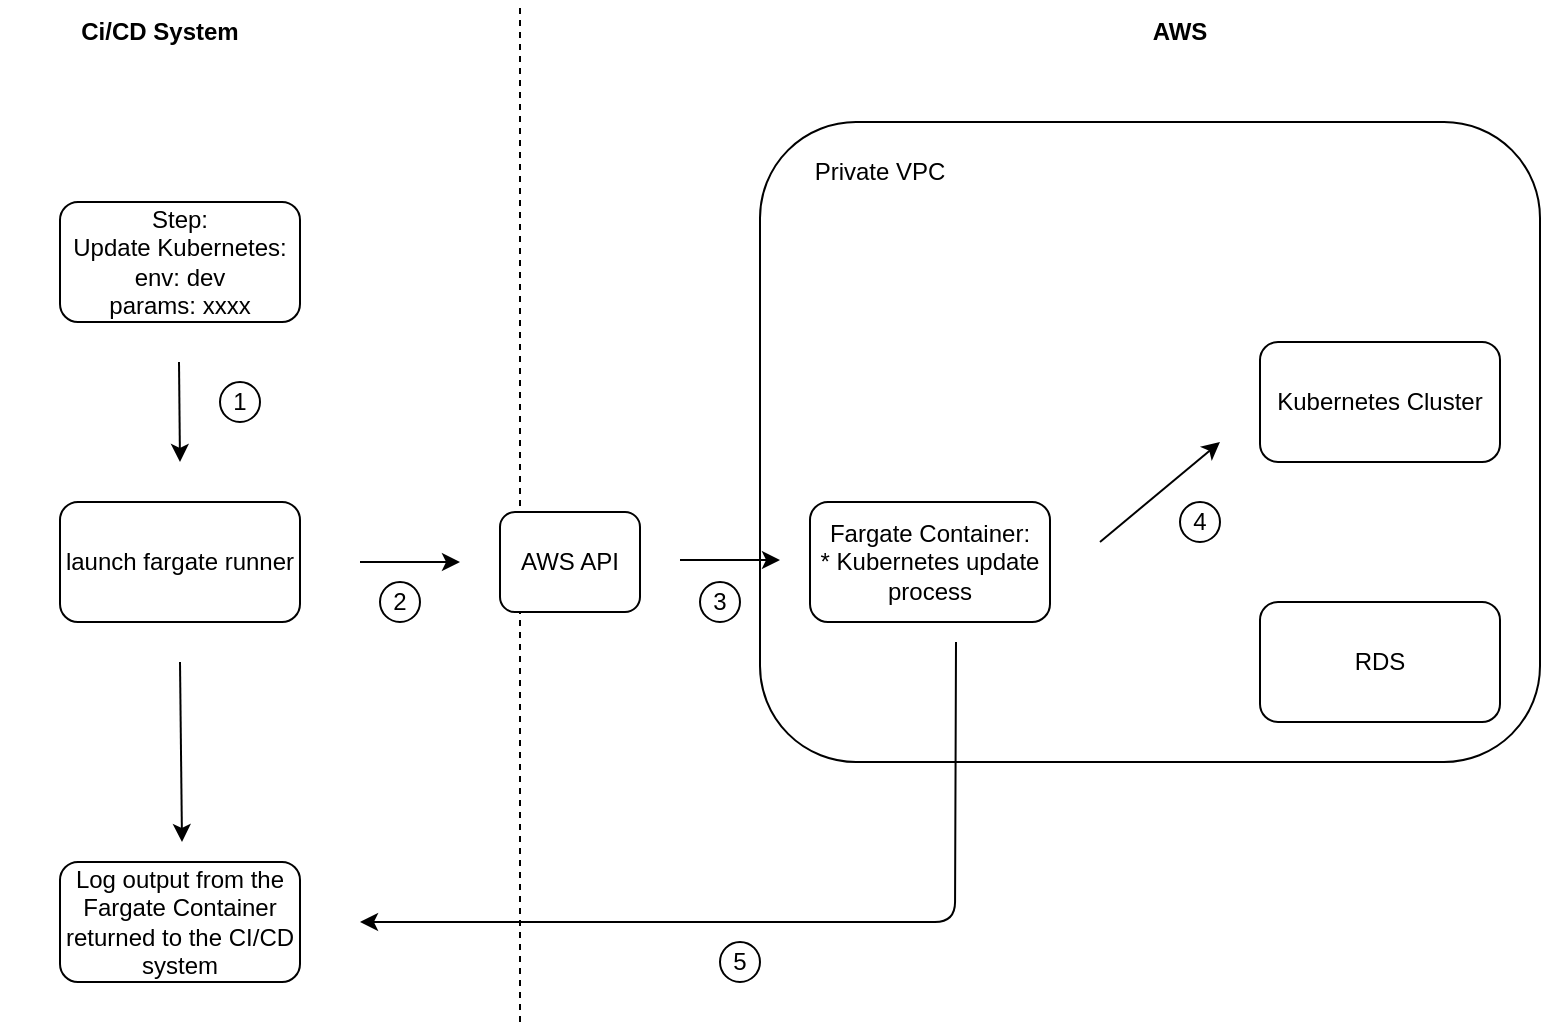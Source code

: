 <mxfile version="12.2.2" type="device" pages="1"><diagram id="cyiNgrkOPZzZUOAG6qfP" name="Page-1"><mxGraphModel dx="1408" dy="802" grid="1" gridSize="10" guides="1" tooltips="1" connect="1" arrows="1" fold="1" page="1" pageScale="1" pageWidth="850" pageHeight="1100" math="0" shadow="0"><root><mxCell id="0"/><mxCell id="1" parent="0"/><mxCell id="UwxJJU6y1auMUss7HYnW-16" value="" style="rounded=1;whiteSpace=wrap;html=1;" vertex="1" parent="1"><mxGeometry x="400" y="80" width="390" height="320" as="geometry"/></mxCell><mxCell id="UwxJJU6y1auMUss7HYnW-1" value="&lt;b&gt;Ci/CD System&lt;/b&gt;" style="text;html=1;strokeColor=none;fillColor=none;align=center;verticalAlign=middle;whiteSpace=wrap;rounded=0;" vertex="1" parent="1"><mxGeometry x="20" y="20" width="160" height="30" as="geometry"/></mxCell><mxCell id="UwxJJU6y1auMUss7HYnW-2" value="Step:&lt;br&gt;Update Kubernetes:&lt;br&gt;env: dev&lt;br&gt;params: xxxx" style="rounded=1;whiteSpace=wrap;html=1;" vertex="1" parent="1"><mxGeometry x="50" y="120" width="120" height="60" as="geometry"/></mxCell><mxCell id="UwxJJU6y1auMUss7HYnW-3" value="" style="endArrow=classic;html=1;" edge="1" parent="1"><mxGeometry width="50" height="50" relative="1" as="geometry"><mxPoint x="109.5" y="200" as="sourcePoint"/><mxPoint x="110" y="250" as="targetPoint"/></mxGeometry></mxCell><mxCell id="UwxJJU6y1auMUss7HYnW-4" value="launch fargate runner" style="rounded=1;whiteSpace=wrap;html=1;" vertex="1" parent="1"><mxGeometry x="50" y="270" width="120" height="60" as="geometry"/></mxCell><mxCell id="UwxJJU6y1auMUss7HYnW-5" value="&lt;b&gt;AWS&lt;/b&gt;" style="text;html=1;strokeColor=none;fillColor=none;align=center;verticalAlign=middle;whiteSpace=wrap;rounded=0;" vertex="1" parent="1"><mxGeometry x="530" y="20" width="160" height="30" as="geometry"/></mxCell><mxCell id="UwxJJU6y1auMUss7HYnW-6" value="" style="endArrow=none;dashed=1;html=1;" edge="1" parent="1"><mxGeometry width="50" height="50" relative="1" as="geometry"><mxPoint x="280" y="530" as="sourcePoint"/><mxPoint x="280" y="20" as="targetPoint"/></mxGeometry></mxCell><mxCell id="UwxJJU6y1auMUss7HYnW-8" value="Private VPC" style="text;html=1;strokeColor=none;fillColor=none;align=center;verticalAlign=middle;whiteSpace=wrap;rounded=0;" vertex="1" parent="1"><mxGeometry x="380" y="90" width="160" height="30" as="geometry"/></mxCell><mxCell id="UwxJJU6y1auMUss7HYnW-9" value="AWS API" style="rounded=1;whiteSpace=wrap;html=1;" vertex="1" parent="1"><mxGeometry x="270" y="275" width="70" height="50" as="geometry"/></mxCell><mxCell id="UwxJJU6y1auMUss7HYnW-10" value="Kubernetes Cluster" style="rounded=1;whiteSpace=wrap;html=1;" vertex="1" parent="1"><mxGeometry x="650" y="190" width="120" height="60" as="geometry"/></mxCell><mxCell id="UwxJJU6y1auMUss7HYnW-11" value="RDS" style="rounded=1;whiteSpace=wrap;html=1;" vertex="1" parent="1"><mxGeometry x="650" y="320" width="120" height="60" as="geometry"/></mxCell><mxCell id="UwxJJU6y1auMUss7HYnW-12" value="Fargate Container:&lt;br&gt;* Kubernetes update process" style="rounded=1;whiteSpace=wrap;html=1;" vertex="1" parent="1"><mxGeometry x="425" y="270" width="120" height="60" as="geometry"/></mxCell><mxCell id="UwxJJU6y1auMUss7HYnW-13" value="" style="endArrow=classic;html=1;" edge="1" parent="1"><mxGeometry width="50" height="50" relative="1" as="geometry"><mxPoint x="200" y="300" as="sourcePoint"/><mxPoint x="250" y="300" as="targetPoint"/></mxGeometry></mxCell><mxCell id="UwxJJU6y1auMUss7HYnW-14" value="" style="endArrow=classic;html=1;" edge="1" parent="1"><mxGeometry width="50" height="50" relative="1" as="geometry"><mxPoint x="360" y="299" as="sourcePoint"/><mxPoint x="410" y="299" as="targetPoint"/></mxGeometry></mxCell><mxCell id="UwxJJU6y1auMUss7HYnW-15" value="" style="endArrow=classic;html=1;" edge="1" parent="1"><mxGeometry width="50" height="50" relative="1" as="geometry"><mxPoint x="570" y="290" as="sourcePoint"/><mxPoint x="630" y="240" as="targetPoint"/></mxGeometry></mxCell><mxCell id="UwxJJU6y1auMUss7HYnW-17" value="1" style="ellipse;whiteSpace=wrap;html=1;aspect=fixed;" vertex="1" parent="1"><mxGeometry x="130" y="210" width="20" height="20" as="geometry"/></mxCell><mxCell id="UwxJJU6y1auMUss7HYnW-18" value="2" style="ellipse;whiteSpace=wrap;html=1;aspect=fixed;" vertex="1" parent="1"><mxGeometry x="210" y="310" width="20" height="20" as="geometry"/></mxCell><mxCell id="UwxJJU6y1auMUss7HYnW-19" value="3" style="ellipse;whiteSpace=wrap;html=1;aspect=fixed;" vertex="1" parent="1"><mxGeometry x="370" y="310" width="20" height="20" as="geometry"/></mxCell><mxCell id="UwxJJU6y1auMUss7HYnW-20" value="4" style="ellipse;whiteSpace=wrap;html=1;aspect=fixed;" vertex="1" parent="1"><mxGeometry x="610" y="270" width="20" height="20" as="geometry"/></mxCell><mxCell id="UwxJJU6y1auMUss7HYnW-21" value="Log output from the Fargate Container returned to the CI/CD system" style="rounded=1;whiteSpace=wrap;html=1;" vertex="1" parent="1"><mxGeometry x="50" y="450" width="120" height="60" as="geometry"/></mxCell><mxCell id="UwxJJU6y1auMUss7HYnW-22" value="" style="endArrow=classic;html=1;" edge="1" parent="1"><mxGeometry width="50" height="50" relative="1" as="geometry"><mxPoint x="498" y="340" as="sourcePoint"/><mxPoint x="200" y="480" as="targetPoint"/><Array as="points"><mxPoint x="497.5" y="480"/></Array></mxGeometry></mxCell><mxCell id="UwxJJU6y1auMUss7HYnW-25" value="5" style="ellipse;whiteSpace=wrap;html=1;aspect=fixed;" vertex="1" parent="1"><mxGeometry x="380" y="490" width="20" height="20" as="geometry"/></mxCell><mxCell id="UwxJJU6y1auMUss7HYnW-26" value="" style="endArrow=classic;html=1;" edge="1" parent="1"><mxGeometry width="50" height="50" relative="1" as="geometry"><mxPoint x="110" y="350" as="sourcePoint"/><mxPoint x="111" y="440" as="targetPoint"/></mxGeometry></mxCell></root></mxGraphModel></diagram></mxfile>